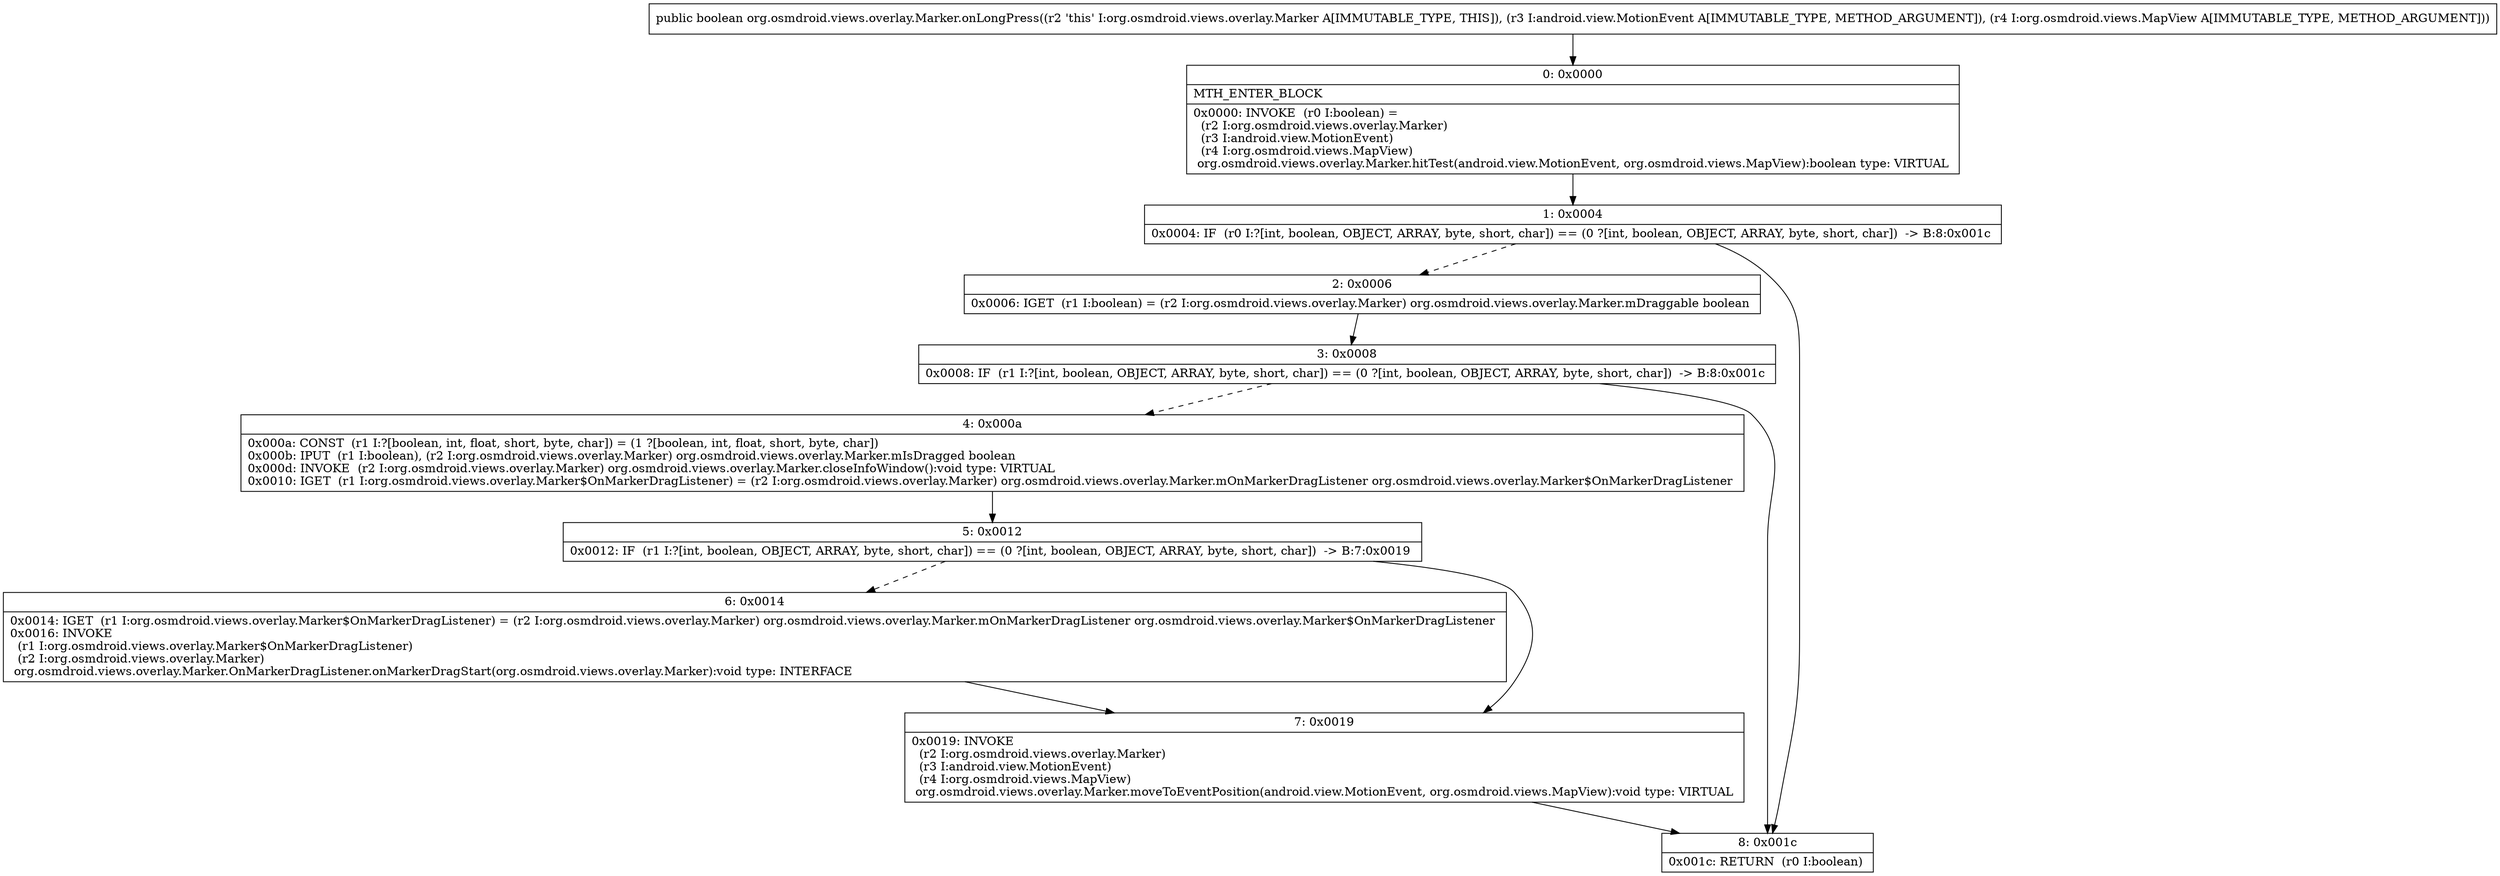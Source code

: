 digraph "CFG fororg.osmdroid.views.overlay.Marker.onLongPress(Landroid\/view\/MotionEvent;Lorg\/osmdroid\/views\/MapView;)Z" {
Node_0 [shape=record,label="{0\:\ 0x0000|MTH_ENTER_BLOCK\l|0x0000: INVOKE  (r0 I:boolean) = \l  (r2 I:org.osmdroid.views.overlay.Marker)\l  (r3 I:android.view.MotionEvent)\l  (r4 I:org.osmdroid.views.MapView)\l org.osmdroid.views.overlay.Marker.hitTest(android.view.MotionEvent, org.osmdroid.views.MapView):boolean type: VIRTUAL \l}"];
Node_1 [shape=record,label="{1\:\ 0x0004|0x0004: IF  (r0 I:?[int, boolean, OBJECT, ARRAY, byte, short, char]) == (0 ?[int, boolean, OBJECT, ARRAY, byte, short, char])  \-\> B:8:0x001c \l}"];
Node_2 [shape=record,label="{2\:\ 0x0006|0x0006: IGET  (r1 I:boolean) = (r2 I:org.osmdroid.views.overlay.Marker) org.osmdroid.views.overlay.Marker.mDraggable boolean \l}"];
Node_3 [shape=record,label="{3\:\ 0x0008|0x0008: IF  (r1 I:?[int, boolean, OBJECT, ARRAY, byte, short, char]) == (0 ?[int, boolean, OBJECT, ARRAY, byte, short, char])  \-\> B:8:0x001c \l}"];
Node_4 [shape=record,label="{4\:\ 0x000a|0x000a: CONST  (r1 I:?[boolean, int, float, short, byte, char]) = (1 ?[boolean, int, float, short, byte, char]) \l0x000b: IPUT  (r1 I:boolean), (r2 I:org.osmdroid.views.overlay.Marker) org.osmdroid.views.overlay.Marker.mIsDragged boolean \l0x000d: INVOKE  (r2 I:org.osmdroid.views.overlay.Marker) org.osmdroid.views.overlay.Marker.closeInfoWindow():void type: VIRTUAL \l0x0010: IGET  (r1 I:org.osmdroid.views.overlay.Marker$OnMarkerDragListener) = (r2 I:org.osmdroid.views.overlay.Marker) org.osmdroid.views.overlay.Marker.mOnMarkerDragListener org.osmdroid.views.overlay.Marker$OnMarkerDragListener \l}"];
Node_5 [shape=record,label="{5\:\ 0x0012|0x0012: IF  (r1 I:?[int, boolean, OBJECT, ARRAY, byte, short, char]) == (0 ?[int, boolean, OBJECT, ARRAY, byte, short, char])  \-\> B:7:0x0019 \l}"];
Node_6 [shape=record,label="{6\:\ 0x0014|0x0014: IGET  (r1 I:org.osmdroid.views.overlay.Marker$OnMarkerDragListener) = (r2 I:org.osmdroid.views.overlay.Marker) org.osmdroid.views.overlay.Marker.mOnMarkerDragListener org.osmdroid.views.overlay.Marker$OnMarkerDragListener \l0x0016: INVOKE  \l  (r1 I:org.osmdroid.views.overlay.Marker$OnMarkerDragListener)\l  (r2 I:org.osmdroid.views.overlay.Marker)\l org.osmdroid.views.overlay.Marker.OnMarkerDragListener.onMarkerDragStart(org.osmdroid.views.overlay.Marker):void type: INTERFACE \l}"];
Node_7 [shape=record,label="{7\:\ 0x0019|0x0019: INVOKE  \l  (r2 I:org.osmdroid.views.overlay.Marker)\l  (r3 I:android.view.MotionEvent)\l  (r4 I:org.osmdroid.views.MapView)\l org.osmdroid.views.overlay.Marker.moveToEventPosition(android.view.MotionEvent, org.osmdroid.views.MapView):void type: VIRTUAL \l}"];
Node_8 [shape=record,label="{8\:\ 0x001c|0x001c: RETURN  (r0 I:boolean) \l}"];
MethodNode[shape=record,label="{public boolean org.osmdroid.views.overlay.Marker.onLongPress((r2 'this' I:org.osmdroid.views.overlay.Marker A[IMMUTABLE_TYPE, THIS]), (r3 I:android.view.MotionEvent A[IMMUTABLE_TYPE, METHOD_ARGUMENT]), (r4 I:org.osmdroid.views.MapView A[IMMUTABLE_TYPE, METHOD_ARGUMENT])) }"];
MethodNode -> Node_0;
Node_0 -> Node_1;
Node_1 -> Node_2[style=dashed];
Node_1 -> Node_8;
Node_2 -> Node_3;
Node_3 -> Node_4[style=dashed];
Node_3 -> Node_8;
Node_4 -> Node_5;
Node_5 -> Node_6[style=dashed];
Node_5 -> Node_7;
Node_6 -> Node_7;
Node_7 -> Node_8;
}

